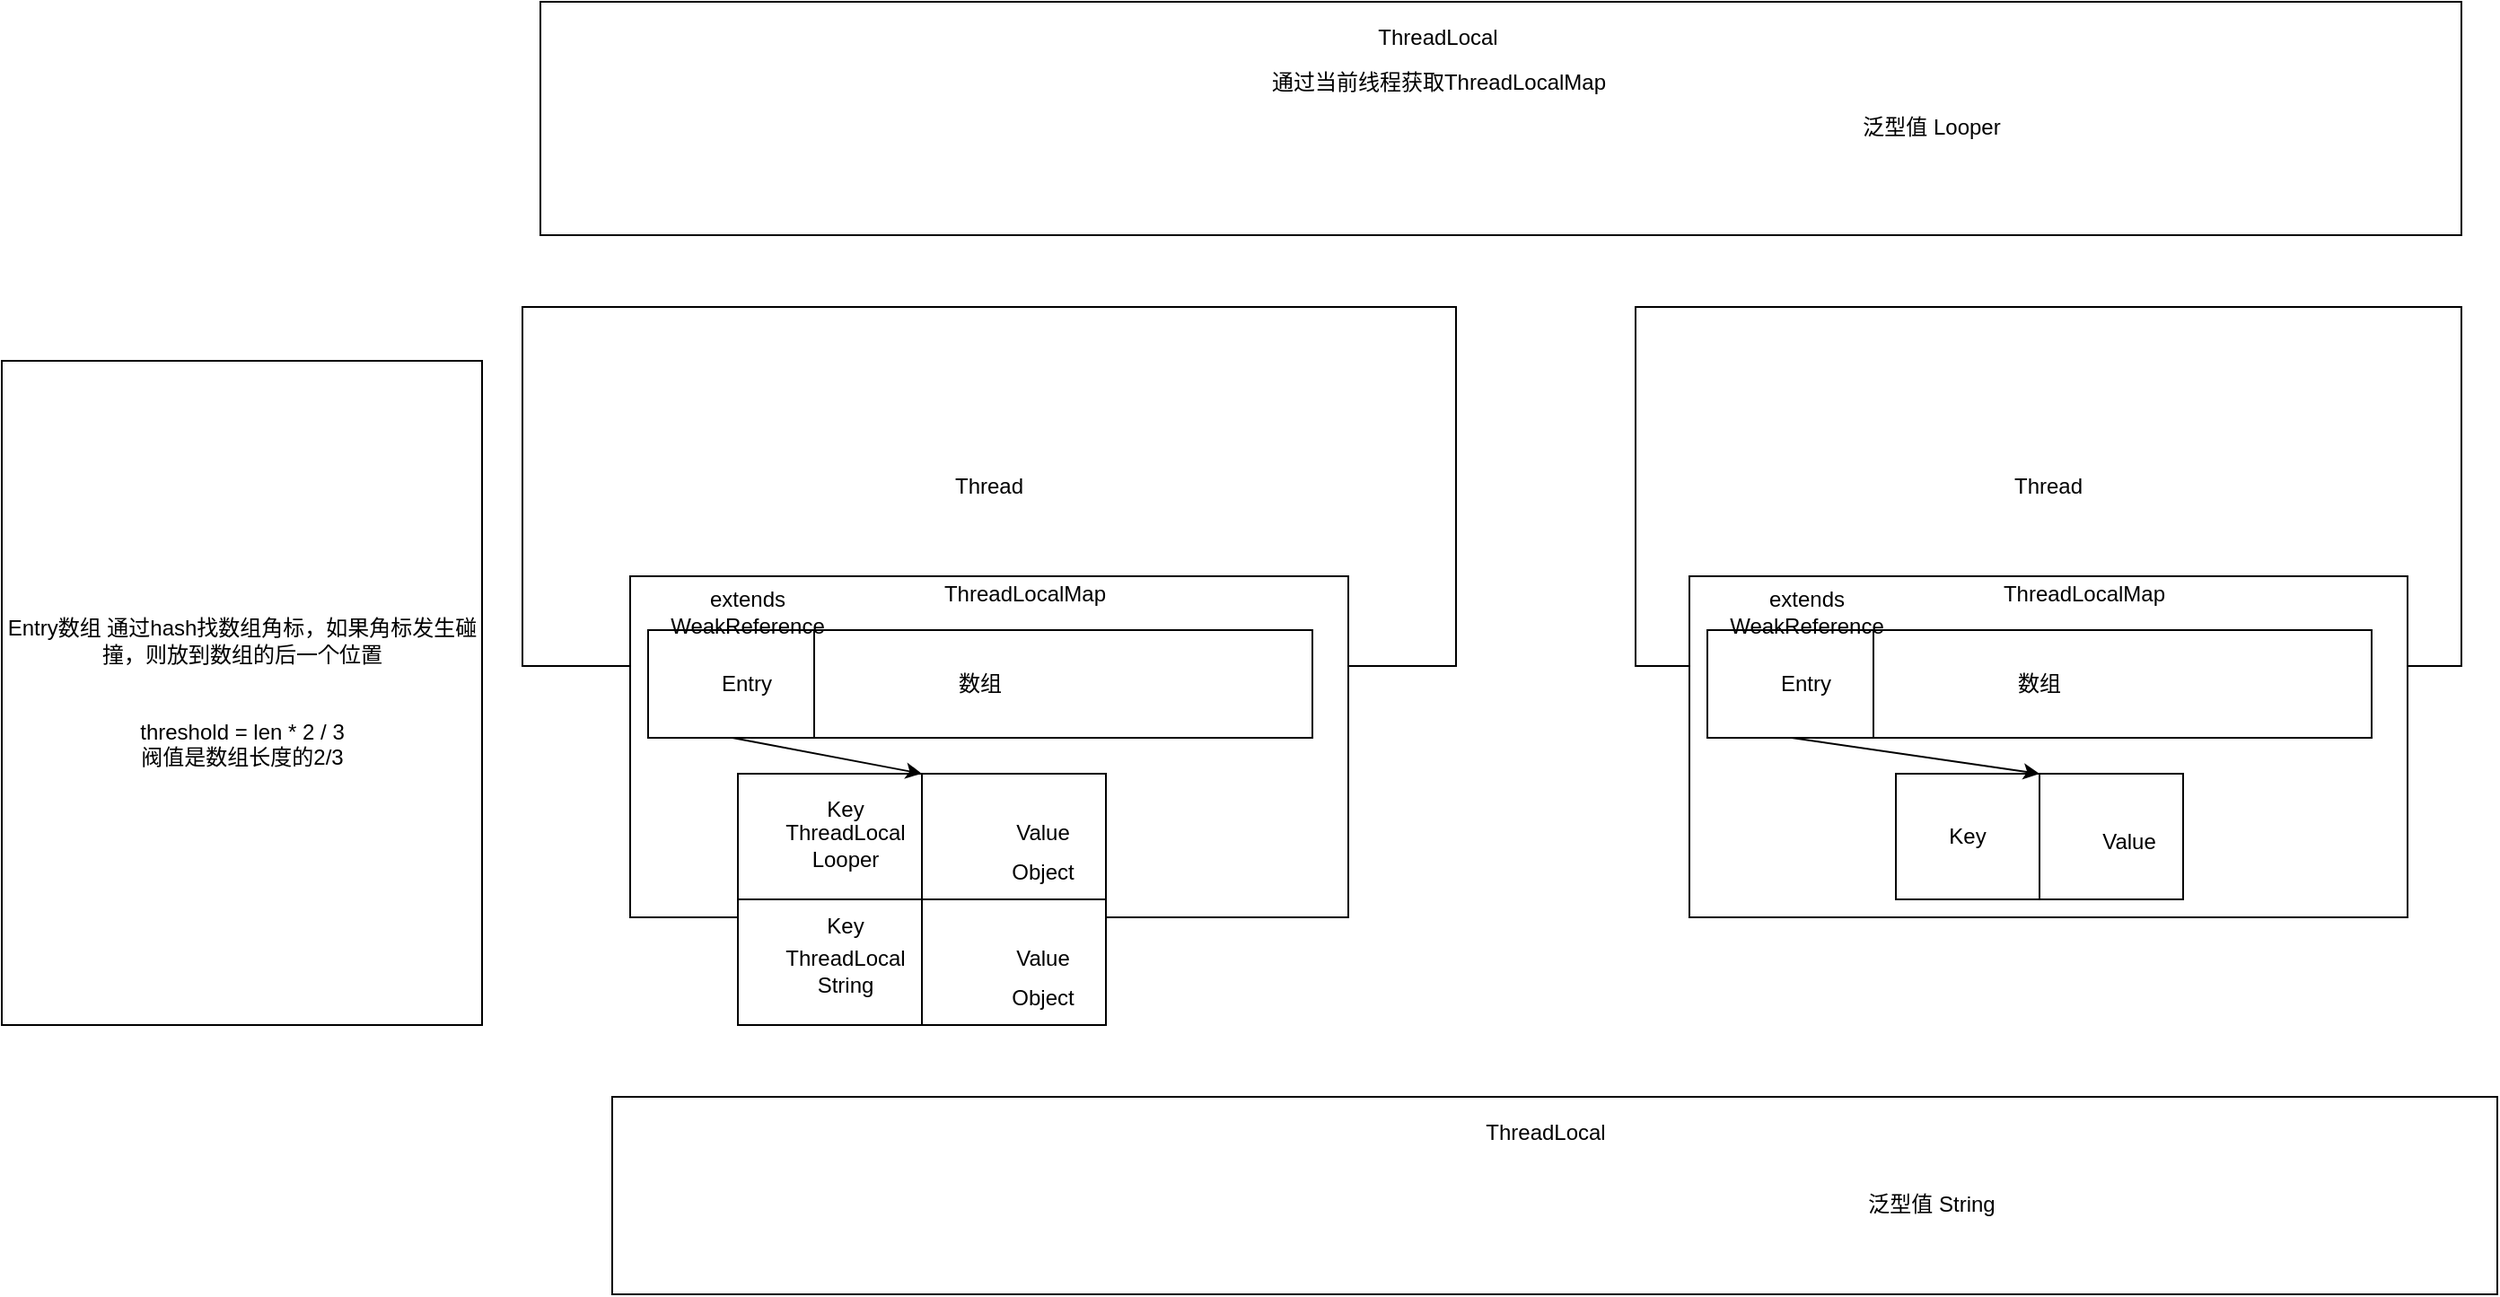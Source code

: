 <mxfile version="13.4.1" type="device"><diagram id="YCDfeGITjCyI1tWTWDgt" name="Page-1"><mxGraphModel dx="2222" dy="1983" grid="1" gridSize="10" guides="1" tooltips="1" connect="1" arrows="1" fold="1" page="1" pageScale="1" pageWidth="827" pageHeight="1169" math="0" shadow="0"><root><mxCell id="0"/><mxCell id="1" parent="0"/><mxCell id="uLwlCQRKwQ-FBvsNfGEH-6" value="Thread" style="rounded=0;whiteSpace=wrap;html=1;" vertex="1" parent="1"><mxGeometry x="-160" width="520" height="200" as="geometry"/></mxCell><mxCell id="uLwlCQRKwQ-FBvsNfGEH-1" value="" style="rounded=0;whiteSpace=wrap;html=1;" vertex="1" parent="1"><mxGeometry x="-150" y="-170" width="1070" height="130" as="geometry"/></mxCell><mxCell id="uLwlCQRKwQ-FBvsNfGEH-2" value="ThreadLocal" style="text;html=1;strokeColor=none;fillColor=none;align=center;verticalAlign=middle;whiteSpace=wrap;rounded=0;" vertex="1" parent="1"><mxGeometry x="275" y="-170" width="150" height="40" as="geometry"/></mxCell><mxCell id="uLwlCQRKwQ-FBvsNfGEH-3" value="" style="rounded=0;whiteSpace=wrap;html=1;" vertex="1" parent="1"><mxGeometry x="-100" y="150" width="400" height="190" as="geometry"/></mxCell><mxCell id="uLwlCQRKwQ-FBvsNfGEH-4" value="ThreadLocalMap" style="text;html=1;strokeColor=none;fillColor=none;align=center;verticalAlign=middle;whiteSpace=wrap;rounded=0;" vertex="1" parent="1"><mxGeometry x="75" y="150" width="90" height="20" as="geometry"/></mxCell><mxCell id="uLwlCQRKwQ-FBvsNfGEH-5" value="通过当前线程获取ThreadLocalMap" style="text;html=1;strokeColor=none;fillColor=none;align=center;verticalAlign=middle;whiteSpace=wrap;rounded=0;" vertex="1" parent="1"><mxGeometry x="247.5" y="-140" width="205" height="30" as="geometry"/></mxCell><mxCell id="uLwlCQRKwQ-FBvsNfGEH-8" value="数组" style="rounded=0;whiteSpace=wrap;html=1;" vertex="1" parent="1"><mxGeometry x="-90" y="180" width="370" height="60" as="geometry"/></mxCell><mxCell id="uLwlCQRKwQ-FBvsNfGEH-9" value="" style="endArrow=none;html=1;entryX=0.25;entryY=0;entryDx=0;entryDy=0;exitX=0.25;exitY=1;exitDx=0;exitDy=0;" edge="1" parent="1" source="uLwlCQRKwQ-FBvsNfGEH-8" target="uLwlCQRKwQ-FBvsNfGEH-8"><mxGeometry width="50" height="50" relative="1" as="geometry"><mxPoint x="-20" y="250" as="sourcePoint"/><mxPoint x="30" y="200" as="targetPoint"/></mxGeometry></mxCell><mxCell id="uLwlCQRKwQ-FBvsNfGEH-10" value="Entry" style="text;html=1;strokeColor=none;fillColor=none;align=center;verticalAlign=middle;whiteSpace=wrap;rounded=0;" vertex="1" parent="1"><mxGeometry x="-70" y="190" width="70" height="40" as="geometry"/></mxCell><mxCell id="uLwlCQRKwQ-FBvsNfGEH-12" value="" style="rounded=0;whiteSpace=wrap;html=1;" vertex="1" parent="1"><mxGeometry x="-40" y="260" width="205" height="70" as="geometry"/></mxCell><mxCell id="uLwlCQRKwQ-FBvsNfGEH-13" value="" style="endArrow=none;html=1;entryX=0.5;entryY=0;entryDx=0;entryDy=0;exitX=0.5;exitY=1;exitDx=0;exitDy=0;" edge="1" parent="1" source="uLwlCQRKwQ-FBvsNfGEH-12" target="uLwlCQRKwQ-FBvsNfGEH-12"><mxGeometry width="50" height="50" relative="1" as="geometry"><mxPoint x="75" y="320" as="sourcePoint"/><mxPoint x="125" y="270" as="targetPoint"/></mxGeometry></mxCell><mxCell id="uLwlCQRKwQ-FBvsNfGEH-14" value="Key" style="text;html=1;strokeColor=none;fillColor=none;align=center;verticalAlign=middle;whiteSpace=wrap;rounded=0;" vertex="1" parent="1"><mxGeometry y="270" width="40" height="20" as="geometry"/></mxCell><mxCell id="uLwlCQRKwQ-FBvsNfGEH-15" value="Value" style="text;html=1;strokeColor=none;fillColor=none;align=center;verticalAlign=middle;whiteSpace=wrap;rounded=0;" vertex="1" parent="1"><mxGeometry x="110" y="285" width="40" height="15" as="geometry"/></mxCell><mxCell id="uLwlCQRKwQ-FBvsNfGEH-16" value="" style="endArrow=classic;html=1;exitX=0.127;exitY=1;exitDx=0;exitDy=0;exitPerimeter=0;entryX=0.5;entryY=0;entryDx=0;entryDy=0;" edge="1" parent="1" source="uLwlCQRKwQ-FBvsNfGEH-8" target="uLwlCQRKwQ-FBvsNfGEH-12"><mxGeometry width="50" height="50" relative="1" as="geometry"><mxPoint x="-210" y="320" as="sourcePoint"/><mxPoint x="-160" y="270" as="targetPoint"/></mxGeometry></mxCell><mxCell id="uLwlCQRKwQ-FBvsNfGEH-17" value="extends WeakReference" style="text;html=1;strokeColor=none;fillColor=none;align=center;verticalAlign=middle;whiteSpace=wrap;rounded=0;" vertex="1" parent="1"><mxGeometry x="-87.5" y="160" width="105" height="20" as="geometry"/></mxCell><mxCell id="uLwlCQRKwQ-FBvsNfGEH-18" value="&lt;span&gt;Entry数组 通过hash找数组角标，如果角标发生碰撞，则放到数组的后一个位置&lt;br&gt;&lt;br&gt;&lt;br&gt;threshold = len * 2 / 3&lt;br&gt;阀值是数组长度的2/3&lt;br&gt;&lt;/span&gt;" style="rounded=0;whiteSpace=wrap;html=1;" vertex="1" parent="1"><mxGeometry x="-450" y="30" width="267.5" height="370" as="geometry"/></mxCell><mxCell id="uLwlCQRKwQ-FBvsNfGEH-20" value="Thread" style="rounded=0;whiteSpace=wrap;html=1;" vertex="1" parent="1"><mxGeometry x="460" width="460" height="200" as="geometry"/></mxCell><mxCell id="uLwlCQRKwQ-FBvsNfGEH-22" value="" style="rounded=0;whiteSpace=wrap;html=1;" vertex="1" parent="1"><mxGeometry x="490" y="150" width="400" height="190" as="geometry"/></mxCell><mxCell id="uLwlCQRKwQ-FBvsNfGEH-23" value="ThreadLocalMap" style="text;html=1;strokeColor=none;fillColor=none;align=center;verticalAlign=middle;whiteSpace=wrap;rounded=0;" vertex="1" parent="1"><mxGeometry x="665" y="150" width="90" height="20" as="geometry"/></mxCell><mxCell id="uLwlCQRKwQ-FBvsNfGEH-24" value="数组" style="rounded=0;whiteSpace=wrap;html=1;" vertex="1" parent="1"><mxGeometry x="500" y="180" width="370" height="60" as="geometry"/></mxCell><mxCell id="uLwlCQRKwQ-FBvsNfGEH-25" value="" style="endArrow=none;html=1;entryX=0.25;entryY=0;entryDx=0;entryDy=0;exitX=0.25;exitY=1;exitDx=0;exitDy=0;" edge="1" parent="1" source="uLwlCQRKwQ-FBvsNfGEH-24" target="uLwlCQRKwQ-FBvsNfGEH-24"><mxGeometry width="50" height="50" relative="1" as="geometry"><mxPoint x="570" y="250" as="sourcePoint"/><mxPoint x="620" y="200" as="targetPoint"/></mxGeometry></mxCell><mxCell id="uLwlCQRKwQ-FBvsNfGEH-26" value="Entry" style="text;html=1;strokeColor=none;fillColor=none;align=center;verticalAlign=middle;whiteSpace=wrap;rounded=0;" vertex="1" parent="1"><mxGeometry x="520" y="190" width="70" height="40" as="geometry"/></mxCell><mxCell id="uLwlCQRKwQ-FBvsNfGEH-27" value="" style="rounded=0;whiteSpace=wrap;html=1;" vertex="1" parent="1"><mxGeometry x="605" y="260" width="160" height="70" as="geometry"/></mxCell><mxCell id="uLwlCQRKwQ-FBvsNfGEH-28" value="" style="endArrow=none;html=1;entryX=0.5;entryY=0;entryDx=0;entryDy=0;exitX=0.5;exitY=1;exitDx=0;exitDy=0;" edge="1" parent="1" source="uLwlCQRKwQ-FBvsNfGEH-27" target="uLwlCQRKwQ-FBvsNfGEH-27"><mxGeometry width="50" height="50" relative="1" as="geometry"><mxPoint x="675" y="320" as="sourcePoint"/><mxPoint x="725" y="270" as="targetPoint"/></mxGeometry></mxCell><mxCell id="uLwlCQRKwQ-FBvsNfGEH-29" value="Key" style="text;html=1;strokeColor=none;fillColor=none;align=center;verticalAlign=middle;whiteSpace=wrap;rounded=0;" vertex="1" parent="1"><mxGeometry x="625" y="285" width="40" height="20" as="geometry"/></mxCell><mxCell id="uLwlCQRKwQ-FBvsNfGEH-30" value="Value" style="text;html=1;strokeColor=none;fillColor=none;align=center;verticalAlign=middle;whiteSpace=wrap;rounded=0;" vertex="1" parent="1"><mxGeometry x="725" y="290" width="20" height="15" as="geometry"/></mxCell><mxCell id="uLwlCQRKwQ-FBvsNfGEH-31" value="" style="endArrow=classic;html=1;exitX=0.127;exitY=1;exitDx=0;exitDy=0;exitPerimeter=0;entryX=0.5;entryY=0;entryDx=0;entryDy=0;" edge="1" parent="1" source="uLwlCQRKwQ-FBvsNfGEH-24" target="uLwlCQRKwQ-FBvsNfGEH-27"><mxGeometry width="50" height="50" relative="1" as="geometry"><mxPoint x="380" y="320" as="sourcePoint"/><mxPoint x="430" y="270" as="targetPoint"/></mxGeometry></mxCell><mxCell id="uLwlCQRKwQ-FBvsNfGEH-32" value="extends WeakReference" style="text;html=1;strokeColor=none;fillColor=none;align=center;verticalAlign=middle;whiteSpace=wrap;rounded=0;" vertex="1" parent="1"><mxGeometry x="502.5" y="160" width="105" height="20" as="geometry"/></mxCell><mxCell id="uLwlCQRKwQ-FBvsNfGEH-33" value="ThreadLocal&lt;br&gt;Looper" style="text;html=1;strokeColor=none;fillColor=none;align=center;verticalAlign=middle;whiteSpace=wrap;rounded=0;" vertex="1" parent="1"><mxGeometry y="290" width="40" height="20" as="geometry"/></mxCell><mxCell id="uLwlCQRKwQ-FBvsNfGEH-35" value="Object" style="text;html=1;strokeColor=none;fillColor=none;align=center;verticalAlign=middle;whiteSpace=wrap;rounded=0;" vertex="1" parent="1"><mxGeometry x="110" y="305" width="40" height="20" as="geometry"/></mxCell><mxCell id="uLwlCQRKwQ-FBvsNfGEH-36" value="泛型值 Looper" style="text;html=1;strokeColor=none;fillColor=none;align=center;verticalAlign=middle;whiteSpace=wrap;rounded=0;" vertex="1" parent="1"><mxGeometry x="530" y="-150" width="190" height="100" as="geometry"/></mxCell><mxCell id="uLwlCQRKwQ-FBvsNfGEH-38" value="" style="rounded=0;whiteSpace=wrap;html=1;" vertex="1" parent="1"><mxGeometry x="-110" y="440" width="1050" height="110" as="geometry"/></mxCell><mxCell id="uLwlCQRKwQ-FBvsNfGEH-39" value="ThreadLocal" style="text;html=1;strokeColor=none;fillColor=none;align=center;verticalAlign=middle;whiteSpace=wrap;rounded=0;" vertex="1" parent="1"><mxGeometry x="335" y="440" width="150" height="40" as="geometry"/></mxCell><mxCell id="uLwlCQRKwQ-FBvsNfGEH-40" value="泛型值 String" style="text;html=1;strokeColor=none;fillColor=none;align=center;verticalAlign=middle;whiteSpace=wrap;rounded=0;" vertex="1" parent="1"><mxGeometry x="530" y="450" width="190" height="100" as="geometry"/></mxCell><mxCell id="uLwlCQRKwQ-FBvsNfGEH-41" value="" style="rounded=0;whiteSpace=wrap;html=1;" vertex="1" parent="1"><mxGeometry x="-40" y="330" width="205" height="70" as="geometry"/></mxCell><mxCell id="uLwlCQRKwQ-FBvsNfGEH-42" value="" style="endArrow=none;html=1;entryX=0.5;entryY=0;entryDx=0;entryDy=0;exitX=0.5;exitY=1;exitDx=0;exitDy=0;" edge="1" parent="1" source="uLwlCQRKwQ-FBvsNfGEH-41" target="uLwlCQRKwQ-FBvsNfGEH-41"><mxGeometry width="50" height="50" relative="1" as="geometry"><mxPoint x="75" y="390" as="sourcePoint"/><mxPoint x="125" y="340" as="targetPoint"/></mxGeometry></mxCell><mxCell id="uLwlCQRKwQ-FBvsNfGEH-43" value="Key" style="text;html=1;strokeColor=none;fillColor=none;align=center;verticalAlign=middle;whiteSpace=wrap;rounded=0;" vertex="1" parent="1"><mxGeometry y="335" width="40" height="20" as="geometry"/></mxCell><mxCell id="uLwlCQRKwQ-FBvsNfGEH-44" value="Value" style="text;html=1;strokeColor=none;fillColor=none;align=center;verticalAlign=middle;whiteSpace=wrap;rounded=0;" vertex="1" parent="1"><mxGeometry x="110" y="355" width="40" height="15" as="geometry"/></mxCell><mxCell id="uLwlCQRKwQ-FBvsNfGEH-45" value="ThreadLocal&lt;br&gt;String" style="text;html=1;strokeColor=none;fillColor=none;align=center;verticalAlign=middle;whiteSpace=wrap;rounded=0;" vertex="1" parent="1"><mxGeometry y="360" width="40" height="20" as="geometry"/></mxCell><mxCell id="uLwlCQRKwQ-FBvsNfGEH-46" value="Object" style="text;html=1;strokeColor=none;fillColor=none;align=center;verticalAlign=middle;whiteSpace=wrap;rounded=0;" vertex="1" parent="1"><mxGeometry x="110" y="375" width="40" height="20" as="geometry"/></mxCell></root></mxGraphModel></diagram></mxfile>